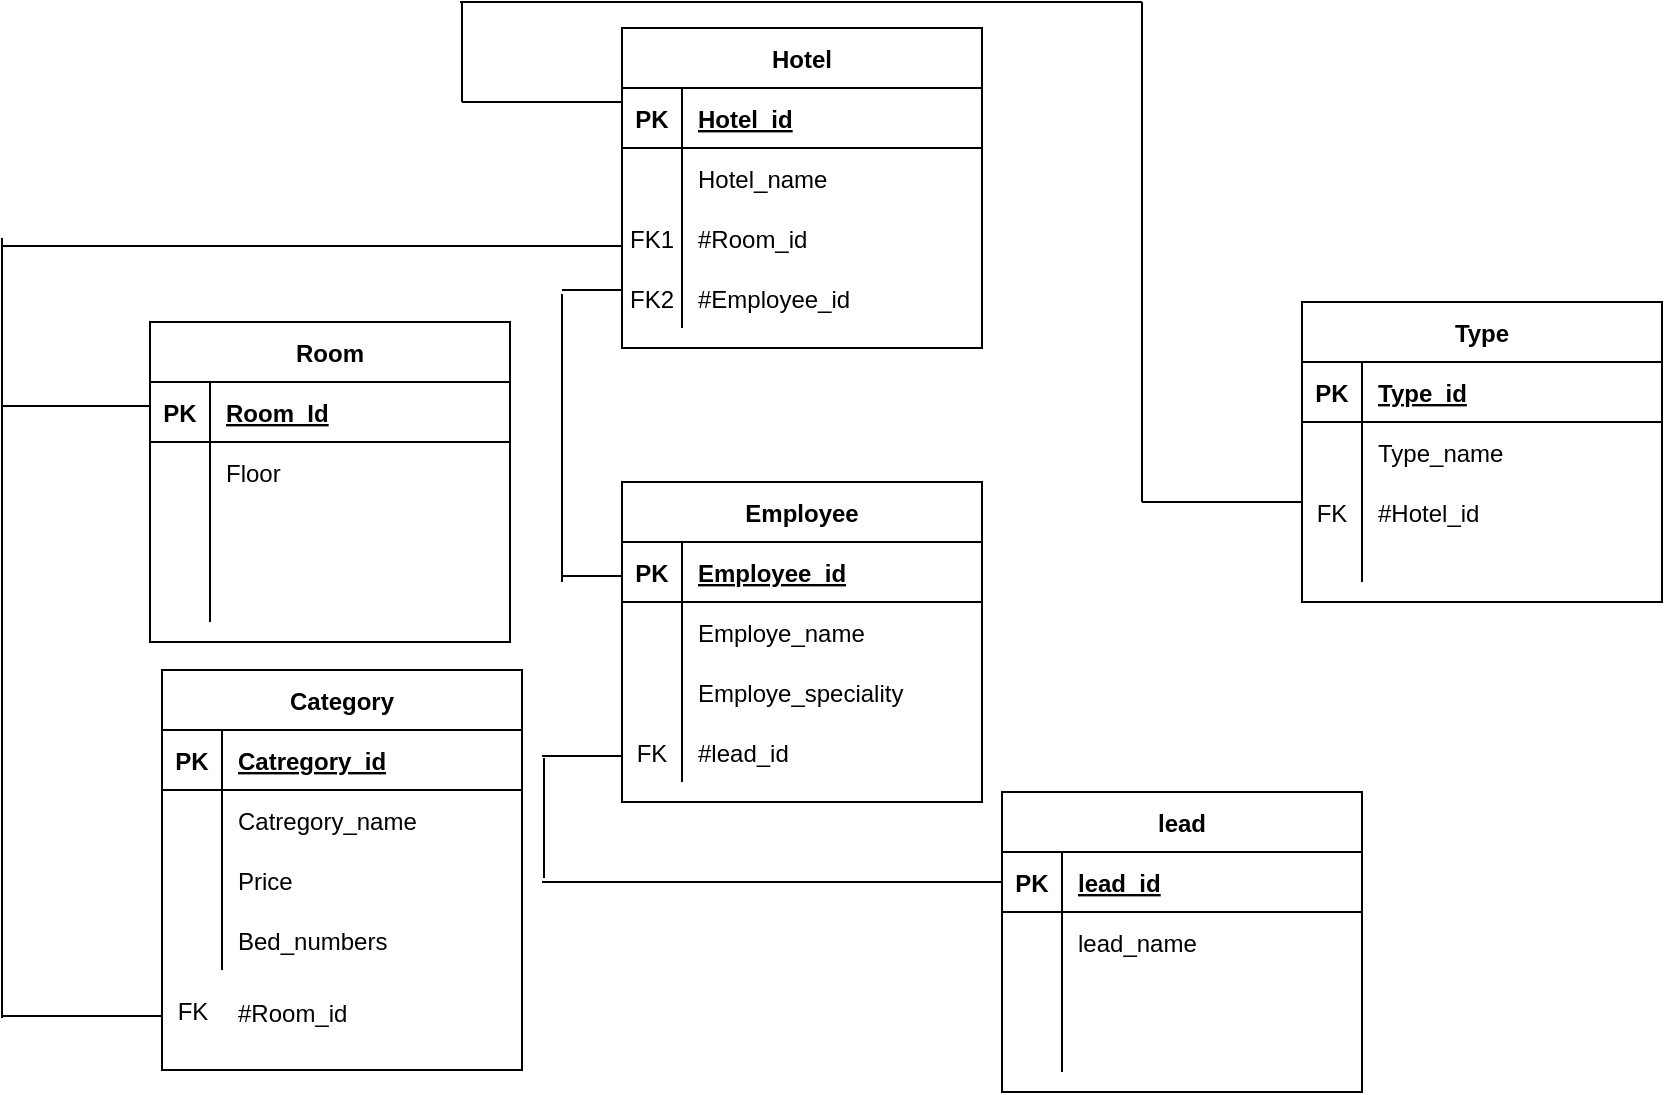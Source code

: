<mxfile version="13.6.10" type="device"><diagram id="FRmWq97c_cvrQN82hf86" name="Page-1"><mxGraphModel dx="1021" dy="567" grid="1" gridSize="10" guides="1" tooltips="1" connect="1" arrows="1" fold="1" page="1" pageScale="1" pageWidth="827" pageHeight="1169" math="0" shadow="0"><root><mxCell id="0"/><mxCell id="1" parent="0"/><mxCell id="Bm2J1gVWxjxsL3JSVcOf-27" value="Hotel" style="shape=table;startSize=30;container=1;collapsible=1;childLayout=tableLayout;fixedRows=1;rowLines=0;fontStyle=1;align=center;resizeLast=1;" vertex="1" parent="1"><mxGeometry x="470" y="53" width="180" height="160" as="geometry"/></mxCell><mxCell id="Bm2J1gVWxjxsL3JSVcOf-28" value="" style="shape=partialRectangle;collapsible=0;dropTarget=0;pointerEvents=0;fillColor=none;top=0;left=0;bottom=1;right=0;points=[[0,0.5],[1,0.5]];portConstraint=eastwest;" vertex="1" parent="Bm2J1gVWxjxsL3JSVcOf-27"><mxGeometry y="30" width="180" height="30" as="geometry"/></mxCell><mxCell id="Bm2J1gVWxjxsL3JSVcOf-29" value="PK" style="shape=partialRectangle;connectable=0;fillColor=none;top=0;left=0;bottom=0;right=0;fontStyle=1;overflow=hidden;" vertex="1" parent="Bm2J1gVWxjxsL3JSVcOf-28"><mxGeometry width="30" height="30" as="geometry"/></mxCell><mxCell id="Bm2J1gVWxjxsL3JSVcOf-30" value="Hotel_id" style="shape=partialRectangle;connectable=0;fillColor=none;top=0;left=0;bottom=0;right=0;align=left;spacingLeft=6;fontStyle=5;overflow=hidden;" vertex="1" parent="Bm2J1gVWxjxsL3JSVcOf-28"><mxGeometry x="30" width="150" height="30" as="geometry"/></mxCell><mxCell id="Bm2J1gVWxjxsL3JSVcOf-31" value="" style="shape=partialRectangle;collapsible=0;dropTarget=0;pointerEvents=0;fillColor=none;top=0;left=0;bottom=0;right=0;points=[[0,0.5],[1,0.5]];portConstraint=eastwest;" vertex="1" parent="Bm2J1gVWxjxsL3JSVcOf-27"><mxGeometry y="60" width="180" height="30" as="geometry"/></mxCell><mxCell id="Bm2J1gVWxjxsL3JSVcOf-32" value="" style="shape=partialRectangle;connectable=0;fillColor=none;top=0;left=0;bottom=0;right=0;editable=1;overflow=hidden;" vertex="1" parent="Bm2J1gVWxjxsL3JSVcOf-31"><mxGeometry width="30" height="30" as="geometry"/></mxCell><mxCell id="Bm2J1gVWxjxsL3JSVcOf-33" value="Hotel_name" style="shape=partialRectangle;connectable=0;fillColor=none;top=0;left=0;bottom=0;right=0;align=left;spacingLeft=6;overflow=hidden;" vertex="1" parent="Bm2J1gVWxjxsL3JSVcOf-31"><mxGeometry x="30" width="150" height="30" as="geometry"/></mxCell><mxCell id="Bm2J1gVWxjxsL3JSVcOf-34" value="" style="shape=partialRectangle;collapsible=0;dropTarget=0;pointerEvents=0;fillColor=none;top=0;left=0;bottom=0;right=0;points=[[0,0.5],[1,0.5]];portConstraint=eastwest;" vertex="1" parent="Bm2J1gVWxjxsL3JSVcOf-27"><mxGeometry y="90" width="180" height="30" as="geometry"/></mxCell><mxCell id="Bm2J1gVWxjxsL3JSVcOf-35" value="FK1" style="shape=partialRectangle;connectable=0;fillColor=none;top=0;left=0;bottom=0;right=0;editable=1;overflow=hidden;" vertex="1" parent="Bm2J1gVWxjxsL3JSVcOf-34"><mxGeometry width="30" height="30" as="geometry"/></mxCell><mxCell id="Bm2J1gVWxjxsL3JSVcOf-36" value="#Room_id" style="shape=partialRectangle;connectable=0;fillColor=none;top=0;left=0;bottom=0;right=0;align=left;spacingLeft=6;overflow=hidden;" vertex="1" parent="Bm2J1gVWxjxsL3JSVcOf-34"><mxGeometry x="30" width="150" height="30" as="geometry"/></mxCell><mxCell id="Bm2J1gVWxjxsL3JSVcOf-37" value="" style="shape=partialRectangle;collapsible=0;dropTarget=0;pointerEvents=0;fillColor=none;top=0;left=0;bottom=0;right=0;points=[[0,0.5],[1,0.5]];portConstraint=eastwest;" vertex="1" parent="Bm2J1gVWxjxsL3JSVcOf-27"><mxGeometry y="120" width="180" height="30" as="geometry"/></mxCell><mxCell id="Bm2J1gVWxjxsL3JSVcOf-38" value="FK2" style="shape=partialRectangle;connectable=0;fillColor=none;top=0;left=0;bottom=0;right=0;editable=1;overflow=hidden;" vertex="1" parent="Bm2J1gVWxjxsL3JSVcOf-37"><mxGeometry width="30" height="30" as="geometry"/></mxCell><mxCell id="Bm2J1gVWxjxsL3JSVcOf-39" value="#Employee_id" style="shape=partialRectangle;connectable=0;fillColor=none;top=0;left=0;bottom=0;right=0;align=left;spacingLeft=6;overflow=hidden;" vertex="1" parent="Bm2J1gVWxjxsL3JSVcOf-37"><mxGeometry x="30" width="150" height="30" as="geometry"/></mxCell><mxCell id="Bm2J1gVWxjxsL3JSVcOf-66" value="Room" style="shape=table;startSize=30;container=1;collapsible=1;childLayout=tableLayout;fixedRows=1;rowLines=0;fontStyle=1;align=center;resizeLast=1;" vertex="1" parent="1"><mxGeometry x="234" y="200" width="180" height="160" as="geometry"/></mxCell><mxCell id="Bm2J1gVWxjxsL3JSVcOf-67" value="" style="shape=partialRectangle;collapsible=0;dropTarget=0;pointerEvents=0;fillColor=none;top=0;left=0;bottom=1;right=0;points=[[0,0.5],[1,0.5]];portConstraint=eastwest;" vertex="1" parent="Bm2J1gVWxjxsL3JSVcOf-66"><mxGeometry y="30" width="180" height="30" as="geometry"/></mxCell><mxCell id="Bm2J1gVWxjxsL3JSVcOf-68" value="PK" style="shape=partialRectangle;connectable=0;fillColor=none;top=0;left=0;bottom=0;right=0;fontStyle=1;overflow=hidden;" vertex="1" parent="Bm2J1gVWxjxsL3JSVcOf-67"><mxGeometry width="30" height="30" as="geometry"/></mxCell><mxCell id="Bm2J1gVWxjxsL3JSVcOf-69" value="Room_Id" style="shape=partialRectangle;connectable=0;fillColor=none;top=0;left=0;bottom=0;right=0;align=left;spacingLeft=6;fontStyle=5;overflow=hidden;" vertex="1" parent="Bm2J1gVWxjxsL3JSVcOf-67"><mxGeometry x="30" width="150" height="30" as="geometry"/></mxCell><mxCell id="Bm2J1gVWxjxsL3JSVcOf-70" value="" style="shape=partialRectangle;collapsible=0;dropTarget=0;pointerEvents=0;fillColor=none;top=0;left=0;bottom=0;right=0;points=[[0,0.5],[1,0.5]];portConstraint=eastwest;" vertex="1" parent="Bm2J1gVWxjxsL3JSVcOf-66"><mxGeometry y="60" width="180" height="30" as="geometry"/></mxCell><mxCell id="Bm2J1gVWxjxsL3JSVcOf-71" value="" style="shape=partialRectangle;connectable=0;fillColor=none;top=0;left=0;bottom=0;right=0;editable=1;overflow=hidden;" vertex="1" parent="Bm2J1gVWxjxsL3JSVcOf-70"><mxGeometry width="30" height="30" as="geometry"/></mxCell><mxCell id="Bm2J1gVWxjxsL3JSVcOf-72" value="Floor" style="shape=partialRectangle;connectable=0;fillColor=none;top=0;left=0;bottom=0;right=0;align=left;spacingLeft=6;overflow=hidden;" vertex="1" parent="Bm2J1gVWxjxsL3JSVcOf-70"><mxGeometry x="30" width="150" height="30" as="geometry"/></mxCell><mxCell id="Bm2J1gVWxjxsL3JSVcOf-73" value="" style="shape=partialRectangle;collapsible=0;dropTarget=0;pointerEvents=0;fillColor=none;top=0;left=0;bottom=0;right=0;points=[[0,0.5],[1,0.5]];portConstraint=eastwest;" vertex="1" parent="Bm2J1gVWxjxsL3JSVcOf-66"><mxGeometry y="90" width="180" height="30" as="geometry"/></mxCell><mxCell id="Bm2J1gVWxjxsL3JSVcOf-74" value="" style="shape=partialRectangle;connectable=0;fillColor=none;top=0;left=0;bottom=0;right=0;editable=1;overflow=hidden;" vertex="1" parent="Bm2J1gVWxjxsL3JSVcOf-73"><mxGeometry width="30" height="30" as="geometry"/></mxCell><mxCell id="Bm2J1gVWxjxsL3JSVcOf-75" value="" style="shape=partialRectangle;connectable=0;fillColor=none;top=0;left=0;bottom=0;right=0;align=left;spacingLeft=6;overflow=hidden;" vertex="1" parent="Bm2J1gVWxjxsL3JSVcOf-73"><mxGeometry x="30" width="150" height="30" as="geometry"/></mxCell><mxCell id="Bm2J1gVWxjxsL3JSVcOf-76" value="" style="shape=partialRectangle;collapsible=0;dropTarget=0;pointerEvents=0;fillColor=none;top=0;left=0;bottom=0;right=0;points=[[0,0.5],[1,0.5]];portConstraint=eastwest;" vertex="1" parent="Bm2J1gVWxjxsL3JSVcOf-66"><mxGeometry y="120" width="180" height="30" as="geometry"/></mxCell><mxCell id="Bm2J1gVWxjxsL3JSVcOf-77" value="" style="shape=partialRectangle;connectable=0;fillColor=none;top=0;left=0;bottom=0;right=0;editable=1;overflow=hidden;" vertex="1" parent="Bm2J1gVWxjxsL3JSVcOf-76"><mxGeometry width="30" height="30" as="geometry"/></mxCell><mxCell id="Bm2J1gVWxjxsL3JSVcOf-78" value="" style="shape=partialRectangle;connectable=0;fillColor=none;top=0;left=0;bottom=0;right=0;align=left;spacingLeft=6;overflow=hidden;" vertex="1" parent="Bm2J1gVWxjxsL3JSVcOf-76"><mxGeometry x="30" width="150" height="30" as="geometry"/></mxCell><mxCell id="Bm2J1gVWxjxsL3JSVcOf-110" value="" style="endArrow=none;html=1;" edge="1" parent="1"><mxGeometry width="50" height="50" relative="1" as="geometry"><mxPoint x="160" y="162" as="sourcePoint"/><mxPoint x="470" y="162" as="targetPoint"/></mxGeometry></mxCell><mxCell id="Bm2J1gVWxjxsL3JSVcOf-111" value="" style="endArrow=none;html=1;" edge="1" parent="1"><mxGeometry width="50" height="50" relative="1" as="geometry"><mxPoint x="160" y="158" as="sourcePoint"/><mxPoint x="160" y="548" as="targetPoint"/></mxGeometry></mxCell><mxCell id="Bm2J1gVWxjxsL3JSVcOf-116" value="" style="endArrow=none;html=1;" edge="1" parent="1"><mxGeometry width="50" height="50" relative="1" as="geometry"><mxPoint x="160" y="242" as="sourcePoint"/><mxPoint x="234" y="242" as="targetPoint"/></mxGeometry></mxCell><mxCell id="Bm2J1gVWxjxsL3JSVcOf-117" value="" style="endArrow=none;html=1;" edge="1" parent="1"><mxGeometry width="50" height="50" relative="1" as="geometry"><mxPoint x="440" y="184" as="sourcePoint"/><mxPoint x="470" y="184" as="targetPoint"/></mxGeometry></mxCell><mxCell id="Bm2J1gVWxjxsL3JSVcOf-118" value="" style="endArrow=none;html=1;" edge="1" parent="1"><mxGeometry width="50" height="50" relative="1" as="geometry"><mxPoint x="440" y="330" as="sourcePoint"/><mxPoint x="440" y="186" as="targetPoint"/></mxGeometry></mxCell><mxCell id="Bm2J1gVWxjxsL3JSVcOf-121" value="" style="endArrow=none;html=1;" edge="1" parent="1"><mxGeometry width="50" height="50" relative="1" as="geometry"><mxPoint x="440" y="327" as="sourcePoint"/><mxPoint x="470" y="327" as="targetPoint"/></mxGeometry></mxCell><mxCell id="Bm2J1gVWxjxsL3JSVcOf-128" value="FK" style="text;html=1;align=center;verticalAlign=middle;resizable=0;points=[];autosize=1;" vertex="1" parent="1"><mxGeometry x="240" y="535" width="30" height="20" as="geometry"/></mxCell><mxCell id="Bm2J1gVWxjxsL3JSVcOf-129" value="#Room_id" style="shape=partialRectangle;connectable=0;fillColor=none;top=0;left=0;bottom=0;right=0;align=left;spacingLeft=6;overflow=hidden;" vertex="1" parent="1"><mxGeometry x="270" y="530" width="150" height="30" as="geometry"/></mxCell><mxCell id="Bm2J1gVWxjxsL3JSVcOf-130" value="" style="endArrow=none;html=1;" edge="1" parent="1"><mxGeometry width="50" height="50" relative="1" as="geometry"><mxPoint x="160" y="547" as="sourcePoint"/><mxPoint x="240" y="547" as="targetPoint"/></mxGeometry></mxCell><mxCell id="Bm2J1gVWxjxsL3JSVcOf-131" value="" style="endArrow=none;html=1;" edge="1" parent="1"><mxGeometry width="50" height="50" relative="1" as="geometry"><mxPoint x="390" y="90" as="sourcePoint"/><mxPoint x="470" y="90" as="targetPoint"/></mxGeometry></mxCell><mxCell id="Bm2J1gVWxjxsL3JSVcOf-132" value="" style="endArrow=none;html=1;" edge="1" parent="1"><mxGeometry width="50" height="50" relative="1" as="geometry"><mxPoint x="390" y="40" as="sourcePoint"/><mxPoint x="390" y="90" as="targetPoint"/></mxGeometry></mxCell><mxCell id="Bm2J1gVWxjxsL3JSVcOf-134" value="" style="endArrow=none;html=1;" edge="1" parent="1"><mxGeometry width="50" height="50" relative="1" as="geometry"><mxPoint x="389" y="40" as="sourcePoint"/><mxPoint x="730" y="40" as="targetPoint"/></mxGeometry></mxCell><mxCell id="Bm2J1gVWxjxsL3JSVcOf-135" value="" style="endArrow=none;html=1;" edge="1" parent="1"><mxGeometry width="50" height="50" relative="1" as="geometry"><mxPoint x="730" y="290" as="sourcePoint"/><mxPoint x="730" y="40" as="targetPoint"/></mxGeometry></mxCell><mxCell id="Bm2J1gVWxjxsL3JSVcOf-40" value="Type" style="shape=table;startSize=30;container=1;collapsible=1;childLayout=tableLayout;fixedRows=1;rowLines=0;fontStyle=1;align=center;resizeLast=1;" vertex="1" parent="1"><mxGeometry x="810" y="190" width="180" height="150" as="geometry"/></mxCell><mxCell id="Bm2J1gVWxjxsL3JSVcOf-41" value="" style="shape=partialRectangle;collapsible=0;dropTarget=0;pointerEvents=0;fillColor=none;top=0;left=0;bottom=1;right=0;points=[[0,0.5],[1,0.5]];portConstraint=eastwest;" vertex="1" parent="Bm2J1gVWxjxsL3JSVcOf-40"><mxGeometry y="30" width="180" height="30" as="geometry"/></mxCell><mxCell id="Bm2J1gVWxjxsL3JSVcOf-42" value="PK" style="shape=partialRectangle;connectable=0;fillColor=none;top=0;left=0;bottom=0;right=0;fontStyle=1;overflow=hidden;" vertex="1" parent="Bm2J1gVWxjxsL3JSVcOf-41"><mxGeometry width="30" height="30" as="geometry"/></mxCell><mxCell id="Bm2J1gVWxjxsL3JSVcOf-43" value="Type_id" style="shape=partialRectangle;connectable=0;fillColor=none;top=0;left=0;bottom=0;right=0;align=left;spacingLeft=6;fontStyle=5;overflow=hidden;" vertex="1" parent="Bm2J1gVWxjxsL3JSVcOf-41"><mxGeometry x="30" width="150" height="30" as="geometry"/></mxCell><mxCell id="Bm2J1gVWxjxsL3JSVcOf-44" value="" style="shape=partialRectangle;collapsible=0;dropTarget=0;pointerEvents=0;fillColor=none;top=0;left=0;bottom=0;right=0;points=[[0,0.5],[1,0.5]];portConstraint=eastwest;" vertex="1" parent="Bm2J1gVWxjxsL3JSVcOf-40"><mxGeometry y="60" width="180" height="30" as="geometry"/></mxCell><mxCell id="Bm2J1gVWxjxsL3JSVcOf-45" value="" style="shape=partialRectangle;connectable=0;fillColor=none;top=0;left=0;bottom=0;right=0;editable=1;overflow=hidden;" vertex="1" parent="Bm2J1gVWxjxsL3JSVcOf-44"><mxGeometry width="30" height="30" as="geometry"/></mxCell><mxCell id="Bm2J1gVWxjxsL3JSVcOf-46" value="Type_name" style="shape=partialRectangle;connectable=0;fillColor=none;top=0;left=0;bottom=0;right=0;align=left;spacingLeft=6;overflow=hidden;" vertex="1" parent="Bm2J1gVWxjxsL3JSVcOf-44"><mxGeometry x="30" width="150" height="30" as="geometry"/></mxCell><mxCell id="Bm2J1gVWxjxsL3JSVcOf-47" value="" style="shape=partialRectangle;collapsible=0;dropTarget=0;pointerEvents=0;fillColor=none;top=0;left=0;bottom=0;right=0;points=[[0,0.5],[1,0.5]];portConstraint=eastwest;" vertex="1" parent="Bm2J1gVWxjxsL3JSVcOf-40"><mxGeometry y="90" width="180" height="30" as="geometry"/></mxCell><mxCell id="Bm2J1gVWxjxsL3JSVcOf-48" value="FK" style="shape=partialRectangle;connectable=0;fillColor=none;top=0;left=0;bottom=0;right=0;editable=1;overflow=hidden;" vertex="1" parent="Bm2J1gVWxjxsL3JSVcOf-47"><mxGeometry width="30" height="30" as="geometry"/></mxCell><mxCell id="Bm2J1gVWxjxsL3JSVcOf-49" value="#Hotel_id" style="shape=partialRectangle;connectable=0;fillColor=none;top=0;left=0;bottom=0;right=0;align=left;spacingLeft=6;overflow=hidden;" vertex="1" parent="Bm2J1gVWxjxsL3JSVcOf-47"><mxGeometry x="30" width="150" height="30" as="geometry"/></mxCell><mxCell id="Bm2J1gVWxjxsL3JSVcOf-50" value="" style="shape=partialRectangle;collapsible=0;dropTarget=0;pointerEvents=0;fillColor=none;top=0;left=0;bottom=0;right=0;points=[[0,0.5],[1,0.5]];portConstraint=eastwest;" vertex="1" parent="Bm2J1gVWxjxsL3JSVcOf-40"><mxGeometry y="120" width="180" height="20" as="geometry"/></mxCell><mxCell id="Bm2J1gVWxjxsL3JSVcOf-51" value="" style="shape=partialRectangle;connectable=0;fillColor=none;top=0;left=0;bottom=0;right=0;editable=1;overflow=hidden;" vertex="1" parent="Bm2J1gVWxjxsL3JSVcOf-50"><mxGeometry width="30" height="20" as="geometry"/></mxCell><mxCell id="Bm2J1gVWxjxsL3JSVcOf-52" value="" style="shape=partialRectangle;connectable=0;fillColor=none;top=0;left=0;bottom=0;right=0;align=left;spacingLeft=6;overflow=hidden;" vertex="1" parent="Bm2J1gVWxjxsL3JSVcOf-50"><mxGeometry x="30" width="150" height="20" as="geometry"/></mxCell><mxCell id="Bm2J1gVWxjxsL3JSVcOf-137" value="" style="endArrow=none;html=1;" edge="1" parent="1"><mxGeometry width="50" height="50" relative="1" as="geometry"><mxPoint x="730" y="290" as="sourcePoint"/><mxPoint x="810" y="290" as="targetPoint"/></mxGeometry></mxCell><mxCell id="Bm2J1gVWxjxsL3JSVcOf-79" value="Category" style="shape=table;startSize=30;container=1;collapsible=1;childLayout=tableLayout;fixedRows=1;rowLines=0;fontStyle=1;align=center;resizeLast=1;" vertex="1" parent="1"><mxGeometry x="240" y="374" width="180" height="200" as="geometry"/></mxCell><mxCell id="Bm2J1gVWxjxsL3JSVcOf-80" value="" style="shape=partialRectangle;collapsible=0;dropTarget=0;pointerEvents=0;fillColor=none;top=0;left=0;bottom=1;right=0;points=[[0,0.5],[1,0.5]];portConstraint=eastwest;" vertex="1" parent="Bm2J1gVWxjxsL3JSVcOf-79"><mxGeometry y="30" width="180" height="30" as="geometry"/></mxCell><mxCell id="Bm2J1gVWxjxsL3JSVcOf-81" value="PK" style="shape=partialRectangle;connectable=0;fillColor=none;top=0;left=0;bottom=0;right=0;fontStyle=1;overflow=hidden;" vertex="1" parent="Bm2J1gVWxjxsL3JSVcOf-80"><mxGeometry width="30" height="30" as="geometry"/></mxCell><mxCell id="Bm2J1gVWxjxsL3JSVcOf-82" value="Catregory_id" style="shape=partialRectangle;connectable=0;fillColor=none;top=0;left=0;bottom=0;right=0;align=left;spacingLeft=6;fontStyle=5;overflow=hidden;" vertex="1" parent="Bm2J1gVWxjxsL3JSVcOf-80"><mxGeometry x="30" width="150" height="30" as="geometry"/></mxCell><mxCell id="Bm2J1gVWxjxsL3JSVcOf-83" value="" style="shape=partialRectangle;collapsible=0;dropTarget=0;pointerEvents=0;fillColor=none;top=0;left=0;bottom=0;right=0;points=[[0,0.5],[1,0.5]];portConstraint=eastwest;" vertex="1" parent="Bm2J1gVWxjxsL3JSVcOf-79"><mxGeometry y="60" width="180" height="30" as="geometry"/></mxCell><mxCell id="Bm2J1gVWxjxsL3JSVcOf-84" value="" style="shape=partialRectangle;connectable=0;fillColor=none;top=0;left=0;bottom=0;right=0;editable=1;overflow=hidden;" vertex="1" parent="Bm2J1gVWxjxsL3JSVcOf-83"><mxGeometry width="30" height="30" as="geometry"/></mxCell><mxCell id="Bm2J1gVWxjxsL3JSVcOf-85" value="Catregory_name" style="shape=partialRectangle;connectable=0;fillColor=none;top=0;left=0;bottom=0;right=0;align=left;spacingLeft=6;overflow=hidden;" vertex="1" parent="Bm2J1gVWxjxsL3JSVcOf-83"><mxGeometry x="30" width="150" height="30" as="geometry"/></mxCell><mxCell id="Bm2J1gVWxjxsL3JSVcOf-86" value="" style="shape=partialRectangle;collapsible=0;dropTarget=0;pointerEvents=0;fillColor=none;top=0;left=0;bottom=0;right=0;points=[[0,0.5],[1,0.5]];portConstraint=eastwest;" vertex="1" parent="Bm2J1gVWxjxsL3JSVcOf-79"><mxGeometry y="90" width="180" height="30" as="geometry"/></mxCell><mxCell id="Bm2J1gVWxjxsL3JSVcOf-87" value="" style="shape=partialRectangle;connectable=0;fillColor=none;top=0;left=0;bottom=0;right=0;editable=1;overflow=hidden;" vertex="1" parent="Bm2J1gVWxjxsL3JSVcOf-86"><mxGeometry width="30" height="30" as="geometry"/></mxCell><mxCell id="Bm2J1gVWxjxsL3JSVcOf-88" value="Price" style="shape=partialRectangle;connectable=0;fillColor=none;top=0;left=0;bottom=0;right=0;align=left;spacingLeft=6;overflow=hidden;" vertex="1" parent="Bm2J1gVWxjxsL3JSVcOf-86"><mxGeometry x="30" width="150" height="30" as="geometry"/></mxCell><mxCell id="Bm2J1gVWxjxsL3JSVcOf-89" value="" style="shape=partialRectangle;collapsible=0;dropTarget=0;pointerEvents=0;fillColor=none;top=0;left=0;bottom=0;right=0;points=[[0,0.5],[1,0.5]];portConstraint=eastwest;" vertex="1" parent="Bm2J1gVWxjxsL3JSVcOf-79"><mxGeometry y="120" width="180" height="30" as="geometry"/></mxCell><mxCell id="Bm2J1gVWxjxsL3JSVcOf-90" value="" style="shape=partialRectangle;connectable=0;fillColor=none;top=0;left=0;bottom=0;right=0;editable=1;overflow=hidden;" vertex="1" parent="Bm2J1gVWxjxsL3JSVcOf-89"><mxGeometry width="30" height="30" as="geometry"/></mxCell><mxCell id="Bm2J1gVWxjxsL3JSVcOf-91" value="Bed_numbers" style="shape=partialRectangle;connectable=0;fillColor=none;top=0;left=0;bottom=0;right=0;align=left;spacingLeft=6;overflow=hidden;" vertex="1" parent="Bm2J1gVWxjxsL3JSVcOf-89"><mxGeometry x="30" width="150" height="30" as="geometry"/></mxCell><mxCell id="Bm2J1gVWxjxsL3JSVcOf-53" value="Employee" style="shape=table;startSize=30;container=1;collapsible=1;childLayout=tableLayout;fixedRows=1;rowLines=0;fontStyle=1;align=center;resizeLast=1;" vertex="1" parent="1"><mxGeometry x="470" y="280" width="180" height="160" as="geometry"/></mxCell><mxCell id="Bm2J1gVWxjxsL3JSVcOf-54" value="" style="shape=partialRectangle;collapsible=0;dropTarget=0;pointerEvents=0;fillColor=none;top=0;left=0;bottom=1;right=0;points=[[0,0.5],[1,0.5]];portConstraint=eastwest;" vertex="1" parent="Bm2J1gVWxjxsL3JSVcOf-53"><mxGeometry y="30" width="180" height="30" as="geometry"/></mxCell><mxCell id="Bm2J1gVWxjxsL3JSVcOf-55" value="PK" style="shape=partialRectangle;connectable=0;fillColor=none;top=0;left=0;bottom=0;right=0;fontStyle=1;overflow=hidden;" vertex="1" parent="Bm2J1gVWxjxsL3JSVcOf-54"><mxGeometry width="30" height="30" as="geometry"/></mxCell><mxCell id="Bm2J1gVWxjxsL3JSVcOf-56" value="Employee_id" style="shape=partialRectangle;connectable=0;fillColor=none;top=0;left=0;bottom=0;right=0;align=left;spacingLeft=6;fontStyle=5;overflow=hidden;" vertex="1" parent="Bm2J1gVWxjxsL3JSVcOf-54"><mxGeometry x="30" width="150" height="30" as="geometry"/></mxCell><mxCell id="Bm2J1gVWxjxsL3JSVcOf-57" value="" style="shape=partialRectangle;collapsible=0;dropTarget=0;pointerEvents=0;fillColor=none;top=0;left=0;bottom=0;right=0;points=[[0,0.5],[1,0.5]];portConstraint=eastwest;" vertex="1" parent="Bm2J1gVWxjxsL3JSVcOf-53"><mxGeometry y="60" width="180" height="30" as="geometry"/></mxCell><mxCell id="Bm2J1gVWxjxsL3JSVcOf-58" value="" style="shape=partialRectangle;connectable=0;fillColor=none;top=0;left=0;bottom=0;right=0;editable=1;overflow=hidden;" vertex="1" parent="Bm2J1gVWxjxsL3JSVcOf-57"><mxGeometry width="30" height="30" as="geometry"/></mxCell><mxCell id="Bm2J1gVWxjxsL3JSVcOf-59" value="Employe_name" style="shape=partialRectangle;connectable=0;fillColor=none;top=0;left=0;bottom=0;right=0;align=left;spacingLeft=6;overflow=hidden;" vertex="1" parent="Bm2J1gVWxjxsL3JSVcOf-57"><mxGeometry x="30" width="150" height="30" as="geometry"/></mxCell><mxCell id="Bm2J1gVWxjxsL3JSVcOf-60" value="" style="shape=partialRectangle;collapsible=0;dropTarget=0;pointerEvents=0;fillColor=none;top=0;left=0;bottom=0;right=0;points=[[0,0.5],[1,0.5]];portConstraint=eastwest;" vertex="1" parent="Bm2J1gVWxjxsL3JSVcOf-53"><mxGeometry y="90" width="180" height="30" as="geometry"/></mxCell><mxCell id="Bm2J1gVWxjxsL3JSVcOf-61" value="" style="shape=partialRectangle;connectable=0;fillColor=none;top=0;left=0;bottom=0;right=0;editable=1;overflow=hidden;" vertex="1" parent="Bm2J1gVWxjxsL3JSVcOf-60"><mxGeometry width="30" height="30" as="geometry"/></mxCell><mxCell id="Bm2J1gVWxjxsL3JSVcOf-62" value="Employe_speciality" style="shape=partialRectangle;connectable=0;fillColor=none;top=0;left=0;bottom=0;right=0;align=left;spacingLeft=6;overflow=hidden;" vertex="1" parent="Bm2J1gVWxjxsL3JSVcOf-60"><mxGeometry x="30" width="150" height="30" as="geometry"/></mxCell><mxCell id="Bm2J1gVWxjxsL3JSVcOf-63" value="" style="shape=partialRectangle;collapsible=0;dropTarget=0;pointerEvents=0;fillColor=none;top=0;left=0;bottom=0;right=0;points=[[0,0.5],[1,0.5]];portConstraint=eastwest;" vertex="1" parent="Bm2J1gVWxjxsL3JSVcOf-53"><mxGeometry y="120" width="180" height="30" as="geometry"/></mxCell><mxCell id="Bm2J1gVWxjxsL3JSVcOf-64" value="FK" style="shape=partialRectangle;connectable=0;fillColor=none;top=0;left=0;bottom=0;right=0;editable=1;overflow=hidden;" vertex="1" parent="Bm2J1gVWxjxsL3JSVcOf-63"><mxGeometry width="30" height="30" as="geometry"/></mxCell><mxCell id="Bm2J1gVWxjxsL3JSVcOf-65" value="#lead_id" style="shape=partialRectangle;connectable=0;fillColor=none;top=0;left=0;bottom=0;right=0;align=left;spacingLeft=6;overflow=hidden;" vertex="1" parent="Bm2J1gVWxjxsL3JSVcOf-63"><mxGeometry x="30" width="150" height="30" as="geometry"/></mxCell><mxCell id="Bm2J1gVWxjxsL3JSVcOf-139" value="lead" style="shape=table;startSize=30;container=1;collapsible=1;childLayout=tableLayout;fixedRows=1;rowLines=0;fontStyle=1;align=center;resizeLast=1;" vertex="1" parent="1"><mxGeometry x="660" y="435" width="180" height="150" as="geometry"/></mxCell><mxCell id="Bm2J1gVWxjxsL3JSVcOf-140" value="" style="shape=partialRectangle;collapsible=0;dropTarget=0;pointerEvents=0;fillColor=none;top=0;left=0;bottom=1;right=0;points=[[0,0.5],[1,0.5]];portConstraint=eastwest;" vertex="1" parent="Bm2J1gVWxjxsL3JSVcOf-139"><mxGeometry y="30" width="180" height="30" as="geometry"/></mxCell><mxCell id="Bm2J1gVWxjxsL3JSVcOf-141" value="PK" style="shape=partialRectangle;connectable=0;fillColor=none;top=0;left=0;bottom=0;right=0;fontStyle=1;overflow=hidden;" vertex="1" parent="Bm2J1gVWxjxsL3JSVcOf-140"><mxGeometry width="30" height="30" as="geometry"/></mxCell><mxCell id="Bm2J1gVWxjxsL3JSVcOf-142" value="lead_id" style="shape=partialRectangle;connectable=0;fillColor=none;top=0;left=0;bottom=0;right=0;align=left;spacingLeft=6;fontStyle=5;overflow=hidden;" vertex="1" parent="Bm2J1gVWxjxsL3JSVcOf-140"><mxGeometry x="30" width="150" height="30" as="geometry"/></mxCell><mxCell id="Bm2J1gVWxjxsL3JSVcOf-143" value="" style="shape=partialRectangle;collapsible=0;dropTarget=0;pointerEvents=0;fillColor=none;top=0;left=0;bottom=0;right=0;points=[[0,0.5],[1,0.5]];portConstraint=eastwest;" vertex="1" parent="Bm2J1gVWxjxsL3JSVcOf-139"><mxGeometry y="60" width="180" height="30" as="geometry"/></mxCell><mxCell id="Bm2J1gVWxjxsL3JSVcOf-144" value="" style="shape=partialRectangle;connectable=0;fillColor=none;top=0;left=0;bottom=0;right=0;editable=1;overflow=hidden;" vertex="1" parent="Bm2J1gVWxjxsL3JSVcOf-143"><mxGeometry width="30" height="30" as="geometry"/></mxCell><mxCell id="Bm2J1gVWxjxsL3JSVcOf-145" value="lead_name" style="shape=partialRectangle;connectable=0;fillColor=none;top=0;left=0;bottom=0;right=0;align=left;spacingLeft=6;overflow=hidden;" vertex="1" parent="Bm2J1gVWxjxsL3JSVcOf-143"><mxGeometry x="30" width="150" height="30" as="geometry"/></mxCell><mxCell id="Bm2J1gVWxjxsL3JSVcOf-146" value="" style="shape=partialRectangle;collapsible=0;dropTarget=0;pointerEvents=0;fillColor=none;top=0;left=0;bottom=0;right=0;points=[[0,0.5],[1,0.5]];portConstraint=eastwest;" vertex="1" parent="Bm2J1gVWxjxsL3JSVcOf-139"><mxGeometry y="90" width="180" height="30" as="geometry"/></mxCell><mxCell id="Bm2J1gVWxjxsL3JSVcOf-147" value="" style="shape=partialRectangle;connectable=0;fillColor=none;top=0;left=0;bottom=0;right=0;editable=1;overflow=hidden;" vertex="1" parent="Bm2J1gVWxjxsL3JSVcOf-146"><mxGeometry width="30" height="30" as="geometry"/></mxCell><mxCell id="Bm2J1gVWxjxsL3JSVcOf-148" value="" style="shape=partialRectangle;connectable=0;fillColor=none;top=0;left=0;bottom=0;right=0;align=left;spacingLeft=6;overflow=hidden;" vertex="1" parent="Bm2J1gVWxjxsL3JSVcOf-146"><mxGeometry x="30" width="150" height="30" as="geometry"/></mxCell><mxCell id="Bm2J1gVWxjxsL3JSVcOf-149" value="" style="shape=partialRectangle;collapsible=0;dropTarget=0;pointerEvents=0;fillColor=none;top=0;left=0;bottom=0;right=0;points=[[0,0.5],[1,0.5]];portConstraint=eastwest;" vertex="1" parent="Bm2J1gVWxjxsL3JSVcOf-139"><mxGeometry y="120" width="180" height="20" as="geometry"/></mxCell><mxCell id="Bm2J1gVWxjxsL3JSVcOf-150" value="" style="shape=partialRectangle;connectable=0;fillColor=none;top=0;left=0;bottom=0;right=0;editable=1;overflow=hidden;" vertex="1" parent="Bm2J1gVWxjxsL3JSVcOf-149"><mxGeometry width="30" height="20" as="geometry"/></mxCell><mxCell id="Bm2J1gVWxjxsL3JSVcOf-151" value="" style="shape=partialRectangle;connectable=0;fillColor=none;top=0;left=0;bottom=0;right=0;align=left;spacingLeft=6;overflow=hidden;" vertex="1" parent="Bm2J1gVWxjxsL3JSVcOf-149"><mxGeometry x="30" width="150" height="20" as="geometry"/></mxCell><mxCell id="Bm2J1gVWxjxsL3JSVcOf-152" value="" style="endArrow=none;html=1;" edge="1" parent="1"><mxGeometry width="50" height="50" relative="1" as="geometry"><mxPoint x="430" y="480" as="sourcePoint"/><mxPoint x="660" y="480" as="targetPoint"/></mxGeometry></mxCell><mxCell id="Bm2J1gVWxjxsL3JSVcOf-153" value="" style="endArrow=none;html=1;" edge="1" parent="1"><mxGeometry width="50" height="50" relative="1" as="geometry"><mxPoint x="431" y="478" as="sourcePoint"/><mxPoint x="431" y="418" as="targetPoint"/></mxGeometry></mxCell><mxCell id="Bm2J1gVWxjxsL3JSVcOf-156" value="" style="endArrow=none;html=1;entryX=0;entryY=0.8;entryDx=0;entryDy=0;entryPerimeter=0;" edge="1" parent="1"><mxGeometry width="50" height="50" relative="1" as="geometry"><mxPoint x="430" y="417" as="sourcePoint"/><mxPoint x="470" y="417.0" as="targetPoint"/></mxGeometry></mxCell></root></mxGraphModel></diagram></mxfile>